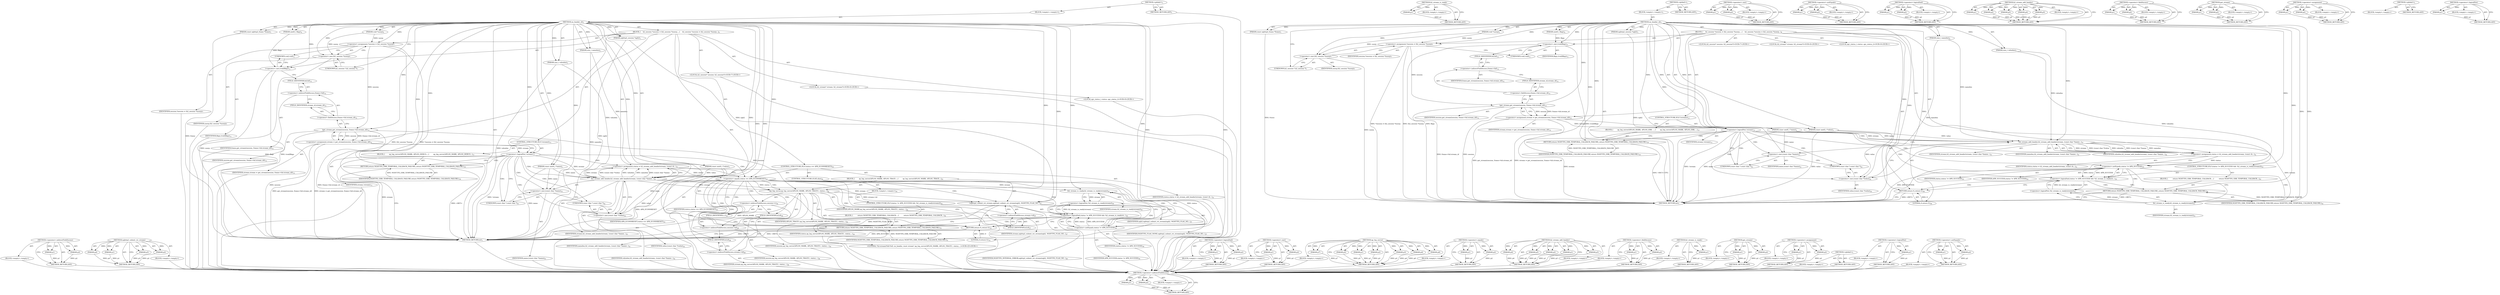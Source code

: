digraph "&lt;operator&gt;.notEquals" {
vulnerable_124 [label=<(METHOD,&lt;operator&gt;.indirectFieldAccess)>];
vulnerable_125 [label=<(PARAM,p1)>];
vulnerable_126 [label=<(PARAM,p2)>];
vulnerable_127 [label=<(BLOCK,&lt;empty&gt;,&lt;empty&gt;)>];
vulnerable_128 [label=<(METHOD_RETURN,ANY)>];
vulnerable_151 [label=<(METHOD,h2_stream_is_ready)>];
vulnerable_152 [label=<(PARAM,p1)>];
vulnerable_153 [label=<(BLOCK,&lt;empty&gt;,&lt;empty&gt;)>];
vulnerable_154 [label=<(METHOD_RETURN,ANY)>];
vulnerable_6 [label=<(METHOD,&lt;global&gt;)<SUB>1</SUB>>];
vulnerable_7 [label=<(BLOCK,&lt;empty&gt;,&lt;empty&gt;)<SUB>1</SUB>>];
vulnerable_8 [label=<(METHOD,on_header_cb)<SUB>1</SUB>>];
vulnerable_9 [label=<(PARAM,nghttp2_session *ngh2)<SUB>1</SUB>>];
vulnerable_10 [label=<(PARAM,const nghttp2_frame *frame)<SUB>1</SUB>>];
vulnerable_11 [label=<(PARAM,const uint8_t *name)<SUB>2</SUB>>];
vulnerable_12 [label=<(PARAM,size_t namelen)<SUB>2</SUB>>];
vulnerable_13 [label=<(PARAM,const uint8_t *value)<SUB>3</SUB>>];
vulnerable_14 [label=<(PARAM,size_t valuelen)<SUB>3</SUB>>];
vulnerable_15 [label=<(PARAM,uint8_t flags)<SUB>4</SUB>>];
vulnerable_16 [label=<(PARAM,void *userp)<SUB>5</SUB>>];
vulnerable_17 [label=<(BLOCK,{
    h2_session *session = (h2_session *)userp...,{
    h2_session *session = (h2_session *)userp...)<SUB>6</SUB>>];
vulnerable_18 [label="<(LOCAL,h2_session* session: h2_session*)<SUB>7</SUB>>"];
vulnerable_19 [label=<(&lt;operator&gt;.assignment,*session = (h2_session *)userp)<SUB>7</SUB>>];
vulnerable_20 [label=<(IDENTIFIER,session,*session = (h2_session *)userp)<SUB>7</SUB>>];
vulnerable_21 [label=<(&lt;operator&gt;.cast,(h2_session *)userp)<SUB>7</SUB>>];
vulnerable_22 [label=<(UNKNOWN,h2_session *,h2_session *)<SUB>7</SUB>>];
vulnerable_23 [label=<(IDENTIFIER,userp,(h2_session *)userp)<SUB>7</SUB>>];
vulnerable_24 [label="<(LOCAL,h2_stream* stream: h2_stream*)<SUB>8</SUB>>"];
vulnerable_25 [label="<(LOCAL,apr_status_t status: apr_status_t)<SUB>9</SUB>>"];
vulnerable_26 [label=<(&lt;operator&gt;.cast,(void)flags)<SUB>11</SUB>>];
vulnerable_27 [label=<(UNKNOWN,void,void)<SUB>11</SUB>>];
vulnerable_28 [label=<(IDENTIFIER,flags,(void)flags)<SUB>11</SUB>>];
vulnerable_29 [label=<(&lt;operator&gt;.assignment,stream = get_stream(session, frame-&gt;hd.stream_id))<SUB>12</SUB>>];
vulnerable_30 [label=<(IDENTIFIER,stream,stream = get_stream(session, frame-&gt;hd.stream_id))<SUB>12</SUB>>];
vulnerable_31 [label=<(get_stream,get_stream(session, frame-&gt;hd.stream_id))<SUB>12</SUB>>];
vulnerable_32 [label=<(IDENTIFIER,session,get_stream(session, frame-&gt;hd.stream_id))<SUB>12</SUB>>];
vulnerable_33 [label=<(&lt;operator&gt;.fieldAccess,frame-&gt;hd.stream_id)<SUB>12</SUB>>];
vulnerable_34 [label=<(&lt;operator&gt;.indirectFieldAccess,frame-&gt;hd)<SUB>12</SUB>>];
vulnerable_35 [label=<(IDENTIFIER,frame,get_stream(session, frame-&gt;hd.stream_id))<SUB>12</SUB>>];
vulnerable_36 [label=<(FIELD_IDENTIFIER,hd,hd)<SUB>12</SUB>>];
vulnerable_37 [label=<(FIELD_IDENTIFIER,stream_id,stream_id)<SUB>12</SUB>>];
vulnerable_38 [label=<(CONTROL_STRUCTURE,IF,if (!stream))<SUB>13</SUB>>];
vulnerable_39 [label=<(&lt;operator&gt;.logicalNot,!stream)<SUB>13</SUB>>];
vulnerable_40 [label=<(IDENTIFIER,stream,!stream)<SUB>13</SUB>>];
vulnerable_41 [label=<(BLOCK,{
        ap_log_cerror(APLOG_MARK, APLOG_ERR, ...,{
        ap_log_cerror(APLOG_MARK, APLOG_ERR, ...)<SUB>13</SUB>>];
vulnerable_42 [label=<(RETURN,return NGHTTP2_ERR_TEMPORAL_CALLBACK_FAILURE;,return NGHTTP2_ERR_TEMPORAL_CALLBACK_FAILURE;)<SUB>18</SUB>>];
vulnerable_43 [label=<(IDENTIFIER,NGHTTP2_ERR_TEMPORAL_CALLBACK_FAILURE,return NGHTTP2_ERR_TEMPORAL_CALLBACK_FAILURE;)<SUB>18</SUB>>];
vulnerable_44 [label=<(&lt;operator&gt;.assignment,status = h2_stream_add_header(stream, (const ch...)<SUB>21</SUB>>];
vulnerable_45 [label=<(IDENTIFIER,status,status = h2_stream_add_header(stream, (const ch...)<SUB>21</SUB>>];
vulnerable_46 [label=<(h2_stream_add_header,h2_stream_add_header(stream, (const char *)name...)<SUB>21</SUB>>];
vulnerable_47 [label=<(IDENTIFIER,stream,h2_stream_add_header(stream, (const char *)name...)<SUB>21</SUB>>];
vulnerable_48 [label=<(&lt;operator&gt;.cast,(const char *)name)<SUB>21</SUB>>];
vulnerable_49 [label=<(UNKNOWN,const char *,const char *)<SUB>21</SUB>>];
vulnerable_50 [label=<(IDENTIFIER,name,(const char *)name)<SUB>21</SUB>>];
vulnerable_51 [label=<(IDENTIFIER,namelen,h2_stream_add_header(stream, (const char *)name...)<SUB>21</SUB>>];
vulnerable_52 [label=<(&lt;operator&gt;.cast,(const char *)value)<SUB>22</SUB>>];
vulnerable_53 [label=<(UNKNOWN,const char *,const char *)<SUB>22</SUB>>];
vulnerable_54 [label=<(IDENTIFIER,value,(const char *)value)<SUB>22</SUB>>];
vulnerable_55 [label=<(IDENTIFIER,valuelen,h2_stream_add_header(stream, (const char *)name...)<SUB>22</SUB>>];
vulnerable_56 [label=<(CONTROL_STRUCTURE,IF,if (status != APR_SUCCESS &amp;&amp; !h2_stream_is_ready(stream)))<SUB>23</SUB>>];
vulnerable_57 [label=<(&lt;operator&gt;.logicalAnd,status != APR_SUCCESS &amp;&amp; !h2_stream_is_ready(st...)<SUB>23</SUB>>];
vulnerable_58 [label=<(&lt;operator&gt;.notEquals,status != APR_SUCCESS)<SUB>23</SUB>>];
vulnerable_59 [label=<(IDENTIFIER,status,status != APR_SUCCESS)<SUB>23</SUB>>];
vulnerable_60 [label=<(IDENTIFIER,APR_SUCCESS,status != APR_SUCCESS)<SUB>23</SUB>>];
vulnerable_61 [label=<(&lt;operator&gt;.logicalNot,!h2_stream_is_ready(stream))<SUB>23</SUB>>];
vulnerable_62 [label=<(h2_stream_is_ready,h2_stream_is_ready(stream))<SUB>23</SUB>>];
vulnerable_63 [label=<(IDENTIFIER,stream,h2_stream_is_ready(stream))<SUB>23</SUB>>];
vulnerable_64 [label=<(BLOCK,{
         return NGHTTP2_ERR_TEMPORAL_CALLBACK...,{
         return NGHTTP2_ERR_TEMPORAL_CALLBACK...)<SUB>23</SUB>>];
vulnerable_65 [label=<(RETURN,return NGHTTP2_ERR_TEMPORAL_CALLBACK_FAILURE;,return NGHTTP2_ERR_TEMPORAL_CALLBACK_FAILURE;)<SUB>24</SUB>>];
vulnerable_66 [label=<(IDENTIFIER,NGHTTP2_ERR_TEMPORAL_CALLBACK_FAILURE,return NGHTTP2_ERR_TEMPORAL_CALLBACK_FAILURE;)<SUB>24</SUB>>];
vulnerable_67 [label=<(RETURN,return 0;,return 0;)<SUB>26</SUB>>];
vulnerable_68 [label=<(LITERAL,0,return 0;)<SUB>26</SUB>>];
vulnerable_69 [label=<(METHOD_RETURN,int)<SUB>1</SUB>>];
vulnerable_71 [label=<(METHOD_RETURN,ANY)<SUB>1</SUB>>];
vulnerable_109 [label=<(METHOD,&lt;operator&gt;.cast)>];
vulnerable_110 [label=<(PARAM,p1)>];
vulnerable_111 [label=<(PARAM,p2)>];
vulnerable_112 [label=<(BLOCK,&lt;empty&gt;,&lt;empty&gt;)>];
vulnerable_113 [label=<(METHOD_RETURN,ANY)>];
vulnerable_146 [label=<(METHOD,&lt;operator&gt;.notEquals)>];
vulnerable_147 [label=<(PARAM,p1)>];
vulnerable_148 [label=<(PARAM,p2)>];
vulnerable_149 [label=<(BLOCK,&lt;empty&gt;,&lt;empty&gt;)>];
vulnerable_150 [label=<(METHOD_RETURN,ANY)>];
vulnerable_141 [label=<(METHOD,&lt;operator&gt;.logicalAnd)>];
vulnerable_142 [label=<(PARAM,p1)>];
vulnerable_143 [label=<(PARAM,p2)>];
vulnerable_144 [label=<(BLOCK,&lt;empty&gt;,&lt;empty&gt;)>];
vulnerable_145 [label=<(METHOD_RETURN,ANY)>];
vulnerable_133 [label=<(METHOD,h2_stream_add_header)>];
vulnerable_134 [label=<(PARAM,p1)>];
vulnerable_135 [label=<(PARAM,p2)>];
vulnerable_136 [label=<(PARAM,p3)>];
vulnerable_137 [label=<(PARAM,p4)>];
vulnerable_138 [label=<(PARAM,p5)>];
vulnerable_139 [label=<(BLOCK,&lt;empty&gt;,&lt;empty&gt;)>];
vulnerable_140 [label=<(METHOD_RETURN,ANY)>];
vulnerable_119 [label=<(METHOD,&lt;operator&gt;.fieldAccess)>];
vulnerable_120 [label=<(PARAM,p1)>];
vulnerable_121 [label=<(PARAM,p2)>];
vulnerable_122 [label=<(BLOCK,&lt;empty&gt;,&lt;empty&gt;)>];
vulnerable_123 [label=<(METHOD_RETURN,ANY)>];
vulnerable_114 [label=<(METHOD,get_stream)>];
vulnerable_115 [label=<(PARAM,p1)>];
vulnerable_116 [label=<(PARAM,p2)>];
vulnerable_117 [label=<(BLOCK,&lt;empty&gt;,&lt;empty&gt;)>];
vulnerable_118 [label=<(METHOD_RETURN,ANY)>];
vulnerable_104 [label=<(METHOD,&lt;operator&gt;.assignment)>];
vulnerable_105 [label=<(PARAM,p1)>];
vulnerable_106 [label=<(PARAM,p2)>];
vulnerable_107 [label=<(BLOCK,&lt;empty&gt;,&lt;empty&gt;)>];
vulnerable_108 [label=<(METHOD_RETURN,ANY)>];
vulnerable_98 [label=<(METHOD,&lt;global&gt;)<SUB>1</SUB>>];
vulnerable_99 [label=<(BLOCK,&lt;empty&gt;,&lt;empty&gt;)>];
vulnerable_100 [label=<(METHOD_RETURN,ANY)>];
vulnerable_129 [label=<(METHOD,&lt;operator&gt;.logicalNot)>];
vulnerable_130 [label=<(PARAM,p1)>];
vulnerable_131 [label=<(BLOCK,&lt;empty&gt;,&lt;empty&gt;)>];
vulnerable_132 [label=<(METHOD_RETURN,ANY)>];
fixed_154 [label=<(METHOD,&lt;operator&gt;.indirectFieldAccess)>];
fixed_155 [label=<(PARAM,p1)>];
fixed_156 [label=<(PARAM,p2)>];
fixed_157 [label=<(BLOCK,&lt;empty&gt;,&lt;empty&gt;)>];
fixed_158 [label=<(METHOD_RETURN,ANY)>];
fixed_186 [label=<(METHOD,nghttp2_submit_rst_stream)>];
fixed_187 [label=<(PARAM,p1)>];
fixed_188 [label=<(PARAM,p2)>];
fixed_189 [label=<(PARAM,p3)>];
fixed_190 [label=<(PARAM,p4)>];
fixed_191 [label=<(BLOCK,&lt;empty&gt;,&lt;empty&gt;)>];
fixed_192 [label=<(METHOD_RETURN,ANY)>];
fixed_6 [label=<(METHOD,&lt;global&gt;)<SUB>1</SUB>>];
fixed_7 [label=<(BLOCK,&lt;empty&gt;,&lt;empty&gt;)<SUB>1</SUB>>];
fixed_8 [label=<(METHOD,on_header_cb)<SUB>1</SUB>>];
fixed_9 [label=<(PARAM,nghttp2_session *ngh2)<SUB>1</SUB>>];
fixed_10 [label=<(PARAM,const nghttp2_frame *frame)<SUB>1</SUB>>];
fixed_11 [label=<(PARAM,const uint8_t *name)<SUB>2</SUB>>];
fixed_12 [label=<(PARAM,size_t namelen)<SUB>2</SUB>>];
fixed_13 [label=<(PARAM,const uint8_t *value)<SUB>3</SUB>>];
fixed_14 [label=<(PARAM,size_t valuelen)<SUB>3</SUB>>];
fixed_15 [label=<(PARAM,uint8_t flags)<SUB>4</SUB>>];
fixed_16 [label=<(PARAM,void *userp)<SUB>5</SUB>>];
fixed_17 [label=<(BLOCK,{
    h2_session *session = (h2_session *)userp...,{
    h2_session *session = (h2_session *)userp...)<SUB>6</SUB>>];
fixed_18 [label="<(LOCAL,h2_session* session: h2_session*)<SUB>7</SUB>>"];
fixed_19 [label=<(&lt;operator&gt;.assignment,*session = (h2_session *)userp)<SUB>7</SUB>>];
fixed_20 [label=<(IDENTIFIER,session,*session = (h2_session *)userp)<SUB>7</SUB>>];
fixed_21 [label=<(&lt;operator&gt;.cast,(h2_session *)userp)<SUB>7</SUB>>];
fixed_22 [label=<(UNKNOWN,h2_session *,h2_session *)<SUB>7</SUB>>];
fixed_23 [label=<(IDENTIFIER,userp,(h2_session *)userp)<SUB>7</SUB>>];
fixed_24 [label="<(LOCAL,h2_stream* stream: h2_stream*)<SUB>8</SUB>>"];
fixed_25 [label="<(LOCAL,apr_status_t status: apr_status_t)<SUB>9</SUB>>"];
fixed_26 [label=<(&lt;operator&gt;.cast,(void)flags)<SUB>11</SUB>>];
fixed_27 [label=<(UNKNOWN,void,void)<SUB>11</SUB>>];
fixed_28 [label=<(IDENTIFIER,flags,(void)flags)<SUB>11</SUB>>];
fixed_29 [label=<(&lt;operator&gt;.assignment,stream = get_stream(session, frame-&gt;hd.stream_id))<SUB>12</SUB>>];
fixed_30 [label=<(IDENTIFIER,stream,stream = get_stream(session, frame-&gt;hd.stream_id))<SUB>12</SUB>>];
fixed_31 [label=<(get_stream,get_stream(session, frame-&gt;hd.stream_id))<SUB>12</SUB>>];
fixed_32 [label=<(IDENTIFIER,session,get_stream(session, frame-&gt;hd.stream_id))<SUB>12</SUB>>];
fixed_33 [label=<(&lt;operator&gt;.fieldAccess,frame-&gt;hd.stream_id)<SUB>12</SUB>>];
fixed_34 [label=<(&lt;operator&gt;.indirectFieldAccess,frame-&gt;hd)<SUB>12</SUB>>];
fixed_35 [label=<(IDENTIFIER,frame,get_stream(session, frame-&gt;hd.stream_id))<SUB>12</SUB>>];
fixed_36 [label=<(FIELD_IDENTIFIER,hd,hd)<SUB>12</SUB>>];
fixed_37 [label=<(FIELD_IDENTIFIER,stream_id,stream_id)<SUB>12</SUB>>];
fixed_38 [label=<(CONTROL_STRUCTURE,IF,if (!stream))<SUB>13</SUB>>];
fixed_39 [label=<(&lt;operator&gt;.logicalNot,!stream)<SUB>13</SUB>>];
fixed_40 [label=<(IDENTIFIER,stream,!stream)<SUB>13</SUB>>];
fixed_41 [label=<(BLOCK,{
        ap_log_cerror(APLOG_MARK, APLOG_DEBUG...,{
        ap_log_cerror(APLOG_MARK, APLOG_DEBUG...)<SUB>13</SUB>>];
fixed_42 [label=<(RETURN,return NGHTTP2_ERR_TEMPORAL_CALLBACK_FAILURE;,return NGHTTP2_ERR_TEMPORAL_CALLBACK_FAILURE;)<SUB>18</SUB>>];
fixed_43 [label=<(IDENTIFIER,NGHTTP2_ERR_TEMPORAL_CALLBACK_FAILURE,return NGHTTP2_ERR_TEMPORAL_CALLBACK_FAILURE;)<SUB>18</SUB>>];
fixed_44 [label=<(&lt;operator&gt;.assignment,status = h2_stream_add_header(stream, (const ch...)<SUB>21</SUB>>];
fixed_45 [label=<(IDENTIFIER,status,status = h2_stream_add_header(stream, (const ch...)<SUB>21</SUB>>];
fixed_46 [label=<(h2_stream_add_header,h2_stream_add_header(stream, (const char *)name...)<SUB>21</SUB>>];
fixed_47 [label=<(IDENTIFIER,stream,h2_stream_add_header(stream, (const char *)name...)<SUB>21</SUB>>];
fixed_48 [label=<(&lt;operator&gt;.cast,(const char *)name)<SUB>21</SUB>>];
fixed_49 [label=<(UNKNOWN,const char *,const char *)<SUB>21</SUB>>];
fixed_50 [label=<(IDENTIFIER,name,(const char *)name)<SUB>21</SUB>>];
fixed_51 [label=<(IDENTIFIER,namelen,h2_stream_add_header(stream, (const char *)name...)<SUB>21</SUB>>];
fixed_52 [label=<(&lt;operator&gt;.cast,(const char *)value)<SUB>22</SUB>>];
fixed_53 [label=<(UNKNOWN,const char *,const char *)<SUB>22</SUB>>];
fixed_54 [label=<(IDENTIFIER,value,(const char *)value)<SUB>22</SUB>>];
fixed_55 [label=<(IDENTIFIER,valuelen,h2_stream_add_header(stream, (const char *)name...)<SUB>22</SUB>>];
fixed_56 [label=<(CONTROL_STRUCTURE,IF,if (status == APR_ECONNRESET))<SUB>23</SUB>>];
fixed_57 [label=<(&lt;operator&gt;.equals,status == APR_ECONNRESET)<SUB>23</SUB>>];
fixed_58 [label=<(IDENTIFIER,status,status == APR_ECONNRESET)<SUB>23</SUB>>];
fixed_59 [label=<(IDENTIFIER,APR_ECONNRESET,status == APR_ECONNRESET)<SUB>23</SUB>>];
fixed_60 [label=<(BLOCK,{
        ap_log_cerror(APLOG_MARK, APLOG_TRACE...,{
        ap_log_cerror(APLOG_MARK, APLOG_TRACE...)<SUB>23</SUB>>];
fixed_61 [label=<(ap_log_cerror,ap_log_cerror(APLOG_MARK, APLOG_TRACE1, status,...)<SUB>24</SUB>>];
fixed_62 [label=<(IDENTIFIER,APLOG_MARK,ap_log_cerror(APLOG_MARK, APLOG_TRACE1, status,...)<SUB>24</SUB>>];
fixed_63 [label=<(IDENTIFIER,APLOG_TRACE1,ap_log_cerror(APLOG_MARK, APLOG_TRACE1, status,...)<SUB>24</SUB>>];
fixed_64 [label=<(IDENTIFIER,status,ap_log_cerror(APLOG_MARK, APLOG_TRACE1, status,...)<SUB>24</SUB>>];
fixed_65 [label=<(&lt;operator&gt;.indirectFieldAccess,session-&gt;c)<SUB>24</SUB>>];
fixed_66 [label=<(IDENTIFIER,session,ap_log_cerror(APLOG_MARK, APLOG_TRACE1, status,...)<SUB>24</SUB>>];
fixed_67 [label=<(FIELD_IDENTIFIER,c,c)<SUB>24</SUB>>];
fixed_68 [label="<(LITERAL,&quot;h2-stream(%ld-%d): on_header, reset stream&quot;,ap_log_cerror(APLOG_MARK, APLOG_TRACE1, status,...)<SUB>25</SUB>>"];
fixed_69 [label=<(&lt;operator&gt;.indirectFieldAccess,session-&gt;id)<SUB>26</SUB>>];
fixed_70 [label=<(IDENTIFIER,session,ap_log_cerror(APLOG_MARK, APLOG_TRACE1, status,...)<SUB>26</SUB>>];
fixed_71 [label=<(FIELD_IDENTIFIER,id,id)<SUB>26</SUB>>];
fixed_72 [label=<(&lt;operator&gt;.indirectFieldAccess,stream-&gt;id)<SUB>26</SUB>>];
fixed_73 [label=<(IDENTIFIER,stream,ap_log_cerror(APLOG_MARK, APLOG_TRACE1, status,...)<SUB>26</SUB>>];
fixed_74 [label=<(FIELD_IDENTIFIER,id,id)<SUB>26</SUB>>];
fixed_75 [label=<(nghttp2_submit_rst_stream,nghttp2_submit_rst_stream(ngh2, NGHTTP2_FLAG_NO...)<SUB>27</SUB>>];
fixed_76 [label=<(IDENTIFIER,ngh2,nghttp2_submit_rst_stream(ngh2, NGHTTP2_FLAG_NO...)<SUB>27</SUB>>];
fixed_77 [label=<(IDENTIFIER,NGHTTP2_FLAG_NONE,nghttp2_submit_rst_stream(ngh2, NGHTTP2_FLAG_NO...)<SUB>27</SUB>>];
fixed_78 [label=<(&lt;operator&gt;.indirectFieldAccess,stream-&gt;id)<SUB>27</SUB>>];
fixed_79 [label=<(IDENTIFIER,stream,nghttp2_submit_rst_stream(ngh2, NGHTTP2_FLAG_NO...)<SUB>27</SUB>>];
fixed_80 [label=<(FIELD_IDENTIFIER,id,id)<SUB>27</SUB>>];
fixed_81 [label=<(IDENTIFIER,NGHTTP2_INTERNAL_ERROR,nghttp2_submit_rst_stream(ngh2, NGHTTP2_FLAG_NO...)<SUB>28</SUB>>];
fixed_82 [label=<(CONTROL_STRUCTURE,ELSE,else)<SUB>30</SUB>>];
fixed_83 [label=<(BLOCK,&lt;empty&gt;,&lt;empty&gt;)<SUB>30</SUB>>];
fixed_84 [label=<(CONTROL_STRUCTURE,IF,if (status != APR_SUCCESS &amp;&amp; !h2_stream_is_ready(stream)))<SUB>30</SUB>>];
fixed_85 [label=<(&lt;operator&gt;.logicalAnd,status != APR_SUCCESS &amp;&amp; !h2_stream_is_ready(st...)<SUB>30</SUB>>];
fixed_86 [label=<(&lt;operator&gt;.notEquals,status != APR_SUCCESS)<SUB>30</SUB>>];
fixed_87 [label=<(IDENTIFIER,status,status != APR_SUCCESS)<SUB>30</SUB>>];
fixed_88 [label=<(IDENTIFIER,APR_SUCCESS,status != APR_SUCCESS)<SUB>30</SUB>>];
fixed_89 [label=<(&lt;operator&gt;.logicalNot,!h2_stream_is_ready(stream))<SUB>30</SUB>>];
fixed_90 [label=<(h2_stream_is_ready,h2_stream_is_ready(stream))<SUB>30</SUB>>];
fixed_91 [label=<(IDENTIFIER,stream,h2_stream_is_ready(stream))<SUB>30</SUB>>];
fixed_92 [label=<(BLOCK,{
         return NGHTTP2_ERR_TEMPORAL_CALLBACK...,{
         return NGHTTP2_ERR_TEMPORAL_CALLBACK...)<SUB>30</SUB>>];
fixed_93 [label=<(RETURN,return NGHTTP2_ERR_TEMPORAL_CALLBACK_FAILURE;,return NGHTTP2_ERR_TEMPORAL_CALLBACK_FAILURE;)<SUB>31</SUB>>];
fixed_94 [label=<(IDENTIFIER,NGHTTP2_ERR_TEMPORAL_CALLBACK_FAILURE,return NGHTTP2_ERR_TEMPORAL_CALLBACK_FAILURE;)<SUB>31</SUB>>];
fixed_95 [label=<(RETURN,return 0;,return 0;)<SUB>33</SUB>>];
fixed_96 [label=<(LITERAL,0,return 0;)<SUB>33</SUB>>];
fixed_97 [label=<(METHOD_RETURN,int)<SUB>1</SUB>>];
fixed_99 [label=<(METHOD_RETURN,ANY)<SUB>1</SUB>>];
fixed_193 [label=<(METHOD,&lt;operator&gt;.logicalAnd)>];
fixed_194 [label=<(PARAM,p1)>];
fixed_195 [label=<(PARAM,p2)>];
fixed_196 [label=<(BLOCK,&lt;empty&gt;,&lt;empty&gt;)>];
fixed_197 [label=<(METHOD_RETURN,ANY)>];
fixed_139 [label=<(METHOD,&lt;operator&gt;.cast)>];
fixed_140 [label=<(PARAM,p1)>];
fixed_141 [label=<(PARAM,p2)>];
fixed_142 [label=<(BLOCK,&lt;empty&gt;,&lt;empty&gt;)>];
fixed_143 [label=<(METHOD_RETURN,ANY)>];
fixed_176 [label=<(METHOD,ap_log_cerror)>];
fixed_177 [label=<(PARAM,p1)>];
fixed_178 [label=<(PARAM,p2)>];
fixed_179 [label=<(PARAM,p3)>];
fixed_180 [label=<(PARAM,p4)>];
fixed_181 [label=<(PARAM,p5)>];
fixed_182 [label=<(PARAM,p6)>];
fixed_183 [label=<(PARAM,p7)>];
fixed_184 [label=<(BLOCK,&lt;empty&gt;,&lt;empty&gt;)>];
fixed_185 [label=<(METHOD_RETURN,ANY)>];
fixed_171 [label=<(METHOD,&lt;operator&gt;.equals)>];
fixed_172 [label=<(PARAM,p1)>];
fixed_173 [label=<(PARAM,p2)>];
fixed_174 [label=<(BLOCK,&lt;empty&gt;,&lt;empty&gt;)>];
fixed_175 [label=<(METHOD_RETURN,ANY)>];
fixed_163 [label=<(METHOD,h2_stream_add_header)>];
fixed_164 [label=<(PARAM,p1)>];
fixed_165 [label=<(PARAM,p2)>];
fixed_166 [label=<(PARAM,p3)>];
fixed_167 [label=<(PARAM,p4)>];
fixed_168 [label=<(PARAM,p5)>];
fixed_169 [label=<(BLOCK,&lt;empty&gt;,&lt;empty&gt;)>];
fixed_170 [label=<(METHOD_RETURN,ANY)>];
fixed_149 [label=<(METHOD,&lt;operator&gt;.fieldAccess)>];
fixed_150 [label=<(PARAM,p1)>];
fixed_151 [label=<(PARAM,p2)>];
fixed_152 [label=<(BLOCK,&lt;empty&gt;,&lt;empty&gt;)>];
fixed_153 [label=<(METHOD_RETURN,ANY)>];
fixed_203 [label=<(METHOD,h2_stream_is_ready)>];
fixed_204 [label=<(PARAM,p1)>];
fixed_205 [label=<(BLOCK,&lt;empty&gt;,&lt;empty&gt;)>];
fixed_206 [label=<(METHOD_RETURN,ANY)>];
fixed_144 [label=<(METHOD,get_stream)>];
fixed_145 [label=<(PARAM,p1)>];
fixed_146 [label=<(PARAM,p2)>];
fixed_147 [label=<(BLOCK,&lt;empty&gt;,&lt;empty&gt;)>];
fixed_148 [label=<(METHOD_RETURN,ANY)>];
fixed_134 [label=<(METHOD,&lt;operator&gt;.assignment)>];
fixed_135 [label=<(PARAM,p1)>];
fixed_136 [label=<(PARAM,p2)>];
fixed_137 [label=<(BLOCK,&lt;empty&gt;,&lt;empty&gt;)>];
fixed_138 [label=<(METHOD_RETURN,ANY)>];
fixed_128 [label=<(METHOD,&lt;global&gt;)<SUB>1</SUB>>];
fixed_129 [label=<(BLOCK,&lt;empty&gt;,&lt;empty&gt;)>];
fixed_130 [label=<(METHOD_RETURN,ANY)>];
fixed_159 [label=<(METHOD,&lt;operator&gt;.logicalNot)>];
fixed_160 [label=<(PARAM,p1)>];
fixed_161 [label=<(BLOCK,&lt;empty&gt;,&lt;empty&gt;)>];
fixed_162 [label=<(METHOD_RETURN,ANY)>];
fixed_198 [label=<(METHOD,&lt;operator&gt;.notEquals)>];
fixed_199 [label=<(PARAM,p1)>];
fixed_200 [label=<(PARAM,p2)>];
fixed_201 [label=<(BLOCK,&lt;empty&gt;,&lt;empty&gt;)>];
fixed_202 [label=<(METHOD_RETURN,ANY)>];
vulnerable_124 -> vulnerable_125  [key=0, label="AST: "];
vulnerable_124 -> vulnerable_125  [key=1, label="DDG: "];
vulnerable_124 -> vulnerable_127  [key=0, label="AST: "];
vulnerable_124 -> vulnerable_126  [key=0, label="AST: "];
vulnerable_124 -> vulnerable_126  [key=1, label="DDG: "];
vulnerable_124 -> vulnerable_128  [key=0, label="AST: "];
vulnerable_124 -> vulnerable_128  [key=1, label="CFG: "];
vulnerable_125 -> vulnerable_128  [key=0, label="DDG: p1"];
vulnerable_126 -> vulnerable_128  [key=0, label="DDG: p2"];
vulnerable_151 -> vulnerable_152  [key=0, label="AST: "];
vulnerable_151 -> vulnerable_152  [key=1, label="DDG: "];
vulnerable_151 -> vulnerable_153  [key=0, label="AST: "];
vulnerable_151 -> vulnerable_154  [key=0, label="AST: "];
vulnerable_151 -> vulnerable_154  [key=1, label="CFG: "];
vulnerable_152 -> vulnerable_154  [key=0, label="DDG: p1"];
vulnerable_6 -> vulnerable_7  [key=0, label="AST: "];
vulnerable_6 -> vulnerable_71  [key=0, label="AST: "];
vulnerable_6 -> vulnerable_71  [key=1, label="CFG: "];
vulnerable_7 -> vulnerable_8  [key=0, label="AST: "];
vulnerable_8 -> vulnerable_9  [key=0, label="AST: "];
vulnerable_8 -> vulnerable_9  [key=1, label="DDG: "];
vulnerable_8 -> vulnerable_10  [key=0, label="AST: "];
vulnerable_8 -> vulnerable_10  [key=1, label="DDG: "];
vulnerable_8 -> vulnerable_11  [key=0, label="AST: "];
vulnerable_8 -> vulnerable_11  [key=1, label="DDG: "];
vulnerable_8 -> vulnerable_12  [key=0, label="AST: "];
vulnerable_8 -> vulnerable_12  [key=1, label="DDG: "];
vulnerable_8 -> vulnerable_13  [key=0, label="AST: "];
vulnerable_8 -> vulnerable_13  [key=1, label="DDG: "];
vulnerable_8 -> vulnerable_14  [key=0, label="AST: "];
vulnerable_8 -> vulnerable_14  [key=1, label="DDG: "];
vulnerable_8 -> vulnerable_15  [key=0, label="AST: "];
vulnerable_8 -> vulnerable_15  [key=1, label="DDG: "];
vulnerable_8 -> vulnerable_16  [key=0, label="AST: "];
vulnerable_8 -> vulnerable_16  [key=1, label="DDG: "];
vulnerable_8 -> vulnerable_17  [key=0, label="AST: "];
vulnerable_8 -> vulnerable_69  [key=0, label="AST: "];
vulnerable_8 -> vulnerable_22  [key=0, label="CFG: "];
vulnerable_8 -> vulnerable_19  [key=0, label="DDG: "];
vulnerable_8 -> vulnerable_26  [key=0, label="DDG: "];
vulnerable_8 -> vulnerable_67  [key=0, label="DDG: "];
vulnerable_8 -> vulnerable_68  [key=0, label="DDG: "];
vulnerable_8 -> vulnerable_21  [key=0, label="DDG: "];
vulnerable_8 -> vulnerable_31  [key=0, label="DDG: "];
vulnerable_8 -> vulnerable_39  [key=0, label="DDG: "];
vulnerable_8 -> vulnerable_42  [key=0, label="DDG: "];
vulnerable_8 -> vulnerable_46  [key=0, label="DDG: "];
vulnerable_8 -> vulnerable_65  [key=0, label="DDG: "];
vulnerable_8 -> vulnerable_43  [key=0, label="DDG: "];
vulnerable_8 -> vulnerable_48  [key=0, label="DDG: "];
vulnerable_8 -> vulnerable_52  [key=0, label="DDG: "];
vulnerable_8 -> vulnerable_58  [key=0, label="DDG: "];
vulnerable_8 -> vulnerable_66  [key=0, label="DDG: "];
vulnerable_8 -> vulnerable_62  [key=0, label="DDG: "];
vulnerable_9 -> vulnerable_69  [key=0, label="DDG: ngh2"];
vulnerable_10 -> vulnerable_69  [key=0, label="DDG: frame"];
vulnerable_11 -> vulnerable_69  [key=0, label="DDG: name"];
vulnerable_11 -> vulnerable_46  [key=0, label="DDG: name"];
vulnerable_11 -> vulnerable_48  [key=0, label="DDG: name"];
vulnerable_12 -> vulnerable_69  [key=0, label="DDG: namelen"];
vulnerable_12 -> vulnerable_46  [key=0, label="DDG: namelen"];
vulnerable_13 -> vulnerable_69  [key=0, label="DDG: value"];
vulnerable_13 -> vulnerable_46  [key=0, label="DDG: value"];
vulnerable_13 -> vulnerable_52  [key=0, label="DDG: value"];
vulnerable_14 -> vulnerable_69  [key=0, label="DDG: valuelen"];
vulnerable_14 -> vulnerable_46  [key=0, label="DDG: valuelen"];
vulnerable_15 -> vulnerable_26  [key=0, label="DDG: flags"];
vulnerable_16 -> vulnerable_19  [key=0, label="DDG: userp"];
vulnerable_16 -> vulnerable_21  [key=0, label="DDG: userp"];
vulnerable_17 -> vulnerable_18  [key=0, label="AST: "];
vulnerable_17 -> vulnerable_19  [key=0, label="AST: "];
vulnerable_17 -> vulnerable_24  [key=0, label="AST: "];
vulnerable_17 -> vulnerable_25  [key=0, label="AST: "];
vulnerable_17 -> vulnerable_26  [key=0, label="AST: "];
vulnerable_17 -> vulnerable_29  [key=0, label="AST: "];
vulnerable_17 -> vulnerable_38  [key=0, label="AST: "];
vulnerable_17 -> vulnerable_44  [key=0, label="AST: "];
vulnerable_17 -> vulnerable_56  [key=0, label="AST: "];
vulnerable_17 -> vulnerable_67  [key=0, label="AST: "];
vulnerable_19 -> vulnerable_20  [key=0, label="AST: "];
vulnerable_19 -> vulnerable_21  [key=0, label="AST: "];
vulnerable_19 -> vulnerable_27  [key=0, label="CFG: "];
vulnerable_19 -> vulnerable_69  [key=0, label="DDG: (h2_session *)userp"];
vulnerable_19 -> vulnerable_69  [key=1, label="DDG: *session = (h2_session *)userp"];
vulnerable_19 -> vulnerable_31  [key=0, label="DDG: session"];
vulnerable_21 -> vulnerable_22  [key=0, label="AST: "];
vulnerable_21 -> vulnerable_23  [key=0, label="AST: "];
vulnerable_21 -> vulnerable_19  [key=0, label="CFG: "];
vulnerable_21 -> vulnerable_69  [key=0, label="DDG: userp"];
vulnerable_22 -> vulnerable_21  [key=0, label="CFG: "];
vulnerable_26 -> vulnerable_27  [key=0, label="AST: "];
vulnerable_26 -> vulnerable_28  [key=0, label="AST: "];
vulnerable_26 -> vulnerable_36  [key=0, label="CFG: "];
vulnerable_26 -> vulnerable_69  [key=0, label="DDG: flags"];
vulnerable_26 -> vulnerable_69  [key=1, label="DDG: (void)flags"];
vulnerable_27 -> vulnerable_26  [key=0, label="CFG: "];
vulnerable_29 -> vulnerable_30  [key=0, label="AST: "];
vulnerable_29 -> vulnerable_31  [key=0, label="AST: "];
vulnerable_29 -> vulnerable_39  [key=0, label="CFG: "];
vulnerable_29 -> vulnerable_39  [key=1, label="DDG: stream"];
vulnerable_29 -> vulnerable_69  [key=0, label="DDG: get_stream(session, frame-&gt;hd.stream_id)"];
vulnerable_29 -> vulnerable_69  [key=1, label="DDG: stream = get_stream(session, frame-&gt;hd.stream_id)"];
vulnerable_31 -> vulnerable_32  [key=0, label="AST: "];
vulnerable_31 -> vulnerable_33  [key=0, label="AST: "];
vulnerable_31 -> vulnerable_29  [key=0, label="CFG: "];
vulnerable_31 -> vulnerable_29  [key=1, label="DDG: session"];
vulnerable_31 -> vulnerable_29  [key=2, label="DDG: frame-&gt;hd.stream_id"];
vulnerable_31 -> vulnerable_69  [key=0, label="DDG: session"];
vulnerable_31 -> vulnerable_69  [key=1, label="DDG: frame-&gt;hd.stream_id"];
vulnerable_33 -> vulnerable_34  [key=0, label="AST: "];
vulnerable_33 -> vulnerable_37  [key=0, label="AST: "];
vulnerable_33 -> vulnerable_31  [key=0, label="CFG: "];
vulnerable_34 -> vulnerable_35  [key=0, label="AST: "];
vulnerable_34 -> vulnerable_36  [key=0, label="AST: "];
vulnerable_34 -> vulnerable_37  [key=0, label="CFG: "];
vulnerable_36 -> vulnerable_34  [key=0, label="CFG: "];
vulnerable_37 -> vulnerable_33  [key=0, label="CFG: "];
vulnerable_38 -> vulnerable_39  [key=0, label="AST: "];
vulnerable_38 -> vulnerable_41  [key=0, label="AST: "];
vulnerable_39 -> vulnerable_40  [key=0, label="AST: "];
vulnerable_39 -> vulnerable_42  [key=0, label="CFG: "];
vulnerable_39 -> vulnerable_42  [key=1, label="CDG: "];
vulnerable_39 -> vulnerable_49  [key=0, label="CFG: "];
vulnerable_39 -> vulnerable_49  [key=1, label="CDG: "];
vulnerable_39 -> vulnerable_69  [key=0, label="DDG: stream"];
vulnerable_39 -> vulnerable_69  [key=1, label="DDG: !stream"];
vulnerable_39 -> vulnerable_46  [key=0, label="DDG: stream"];
vulnerable_39 -> vulnerable_46  [key=1, label="CDG: "];
vulnerable_39 -> vulnerable_48  [key=0, label="CDG: "];
vulnerable_39 -> vulnerable_58  [key=0, label="CDG: "];
vulnerable_39 -> vulnerable_57  [key=0, label="CDG: "];
vulnerable_39 -> vulnerable_52  [key=0, label="CDG: "];
vulnerable_39 -> vulnerable_53  [key=0, label="CDG: "];
vulnerable_39 -> vulnerable_44  [key=0, label="CDG: "];
vulnerable_41 -> vulnerable_42  [key=0, label="AST: "];
vulnerable_42 -> vulnerable_43  [key=0, label="AST: "];
vulnerable_42 -> vulnerable_69  [key=0, label="CFG: "];
vulnerable_42 -> vulnerable_69  [key=1, label="DDG: &lt;RET&gt;"];
vulnerable_43 -> vulnerable_42  [key=0, label="DDG: NGHTTP2_ERR_TEMPORAL_CALLBACK_FAILURE"];
vulnerable_44 -> vulnerable_45  [key=0, label="AST: "];
vulnerable_44 -> vulnerable_46  [key=0, label="AST: "];
vulnerable_44 -> vulnerable_58  [key=0, label="CFG: "];
vulnerable_44 -> vulnerable_58  [key=1, label="DDG: status"];
vulnerable_46 -> vulnerable_47  [key=0, label="AST: "];
vulnerable_46 -> vulnerable_48  [key=0, label="AST: "];
vulnerable_46 -> vulnerable_51  [key=0, label="AST: "];
vulnerable_46 -> vulnerable_52  [key=0, label="AST: "];
vulnerable_46 -> vulnerable_55  [key=0, label="AST: "];
vulnerable_46 -> vulnerable_44  [key=0, label="CFG: "];
vulnerable_46 -> vulnerable_44  [key=1, label="DDG: stream"];
vulnerable_46 -> vulnerable_44  [key=2, label="DDG: (const char *)value"];
vulnerable_46 -> vulnerable_44  [key=3, label="DDG: valuelen"];
vulnerable_46 -> vulnerable_44  [key=4, label="DDG: (const char *)name"];
vulnerable_46 -> vulnerable_44  [key=5, label="DDG: namelen"];
vulnerable_46 -> vulnerable_62  [key=0, label="DDG: stream"];
vulnerable_48 -> vulnerable_49  [key=0, label="AST: "];
vulnerable_48 -> vulnerable_50  [key=0, label="AST: "];
vulnerable_48 -> vulnerable_53  [key=0, label="CFG: "];
vulnerable_49 -> vulnerable_48  [key=0, label="CFG: "];
vulnerable_52 -> vulnerable_53  [key=0, label="AST: "];
vulnerable_52 -> vulnerable_54  [key=0, label="AST: "];
vulnerable_52 -> vulnerable_46  [key=0, label="CFG: "];
vulnerable_53 -> vulnerable_52  [key=0, label="CFG: "];
vulnerable_56 -> vulnerable_57  [key=0, label="AST: "];
vulnerable_56 -> vulnerable_64  [key=0, label="AST: "];
vulnerable_57 -> vulnerable_58  [key=0, label="AST: "];
vulnerable_57 -> vulnerable_61  [key=0, label="AST: "];
vulnerable_57 -> vulnerable_65  [key=0, label="CFG: "];
vulnerable_57 -> vulnerable_65  [key=1, label="CDG: "];
vulnerable_57 -> vulnerable_67  [key=0, label="CFG: "];
vulnerable_57 -> vulnerable_67  [key=1, label="CDG: "];
vulnerable_58 -> vulnerable_59  [key=0, label="AST: "];
vulnerable_58 -> vulnerable_60  [key=0, label="AST: "];
vulnerable_58 -> vulnerable_57  [key=0, label="CFG: "];
vulnerable_58 -> vulnerable_57  [key=1, label="DDG: status"];
vulnerable_58 -> vulnerable_57  [key=2, label="DDG: APR_SUCCESS"];
vulnerable_58 -> vulnerable_62  [key=0, label="CFG: "];
vulnerable_58 -> vulnerable_62  [key=1, label="CDG: "];
vulnerable_58 -> vulnerable_69  [key=0, label="DDG: APR_SUCCESS"];
vulnerable_58 -> vulnerable_61  [key=0, label="CDG: "];
vulnerable_61 -> vulnerable_62  [key=0, label="AST: "];
vulnerable_61 -> vulnerable_57  [key=0, label="CFG: "];
vulnerable_61 -> vulnerable_57  [key=1, label="DDG: h2_stream_is_ready(stream)"];
vulnerable_62 -> vulnerable_63  [key=0, label="AST: "];
vulnerable_62 -> vulnerable_61  [key=0, label="CFG: "];
vulnerable_62 -> vulnerable_61  [key=1, label="DDG: stream"];
vulnerable_64 -> vulnerable_65  [key=0, label="AST: "];
vulnerable_65 -> vulnerable_66  [key=0, label="AST: "];
vulnerable_65 -> vulnerable_69  [key=0, label="CFG: "];
vulnerable_65 -> vulnerable_69  [key=1, label="DDG: &lt;RET&gt;"];
vulnerable_66 -> vulnerable_65  [key=0, label="DDG: NGHTTP2_ERR_TEMPORAL_CALLBACK_FAILURE"];
vulnerable_67 -> vulnerable_68  [key=0, label="AST: "];
vulnerable_67 -> vulnerable_69  [key=0, label="CFG: "];
vulnerable_67 -> vulnerable_69  [key=1, label="DDG: &lt;RET&gt;"];
vulnerable_68 -> vulnerable_67  [key=0, label="DDG: 0"];
vulnerable_109 -> vulnerable_110  [key=0, label="AST: "];
vulnerable_109 -> vulnerable_110  [key=1, label="DDG: "];
vulnerable_109 -> vulnerable_112  [key=0, label="AST: "];
vulnerable_109 -> vulnerable_111  [key=0, label="AST: "];
vulnerable_109 -> vulnerable_111  [key=1, label="DDG: "];
vulnerable_109 -> vulnerable_113  [key=0, label="AST: "];
vulnerable_109 -> vulnerable_113  [key=1, label="CFG: "];
vulnerable_110 -> vulnerable_113  [key=0, label="DDG: p1"];
vulnerable_111 -> vulnerable_113  [key=0, label="DDG: p2"];
vulnerable_146 -> vulnerable_147  [key=0, label="AST: "];
vulnerable_146 -> vulnerable_147  [key=1, label="DDG: "];
vulnerable_146 -> vulnerable_149  [key=0, label="AST: "];
vulnerable_146 -> vulnerable_148  [key=0, label="AST: "];
vulnerable_146 -> vulnerable_148  [key=1, label="DDG: "];
vulnerable_146 -> vulnerable_150  [key=0, label="AST: "];
vulnerable_146 -> vulnerable_150  [key=1, label="CFG: "];
vulnerable_147 -> vulnerable_150  [key=0, label="DDG: p1"];
vulnerable_148 -> vulnerable_150  [key=0, label="DDG: p2"];
vulnerable_141 -> vulnerable_142  [key=0, label="AST: "];
vulnerable_141 -> vulnerable_142  [key=1, label="DDG: "];
vulnerable_141 -> vulnerable_144  [key=0, label="AST: "];
vulnerable_141 -> vulnerable_143  [key=0, label="AST: "];
vulnerable_141 -> vulnerable_143  [key=1, label="DDG: "];
vulnerable_141 -> vulnerable_145  [key=0, label="AST: "];
vulnerable_141 -> vulnerable_145  [key=1, label="CFG: "];
vulnerable_142 -> vulnerable_145  [key=0, label="DDG: p1"];
vulnerable_143 -> vulnerable_145  [key=0, label="DDG: p2"];
vulnerable_133 -> vulnerable_134  [key=0, label="AST: "];
vulnerable_133 -> vulnerable_134  [key=1, label="DDG: "];
vulnerable_133 -> vulnerable_139  [key=0, label="AST: "];
vulnerable_133 -> vulnerable_135  [key=0, label="AST: "];
vulnerable_133 -> vulnerable_135  [key=1, label="DDG: "];
vulnerable_133 -> vulnerable_140  [key=0, label="AST: "];
vulnerable_133 -> vulnerable_140  [key=1, label="CFG: "];
vulnerable_133 -> vulnerable_136  [key=0, label="AST: "];
vulnerable_133 -> vulnerable_136  [key=1, label="DDG: "];
vulnerable_133 -> vulnerable_137  [key=0, label="AST: "];
vulnerable_133 -> vulnerable_137  [key=1, label="DDG: "];
vulnerable_133 -> vulnerable_138  [key=0, label="AST: "];
vulnerable_133 -> vulnerable_138  [key=1, label="DDG: "];
vulnerable_134 -> vulnerable_140  [key=0, label="DDG: p1"];
vulnerable_135 -> vulnerable_140  [key=0, label="DDG: p2"];
vulnerable_136 -> vulnerable_140  [key=0, label="DDG: p3"];
vulnerable_137 -> vulnerable_140  [key=0, label="DDG: p4"];
vulnerable_138 -> vulnerable_140  [key=0, label="DDG: p5"];
vulnerable_119 -> vulnerable_120  [key=0, label="AST: "];
vulnerable_119 -> vulnerable_120  [key=1, label="DDG: "];
vulnerable_119 -> vulnerable_122  [key=0, label="AST: "];
vulnerable_119 -> vulnerable_121  [key=0, label="AST: "];
vulnerable_119 -> vulnerable_121  [key=1, label="DDG: "];
vulnerable_119 -> vulnerable_123  [key=0, label="AST: "];
vulnerable_119 -> vulnerable_123  [key=1, label="CFG: "];
vulnerable_120 -> vulnerable_123  [key=0, label="DDG: p1"];
vulnerable_121 -> vulnerable_123  [key=0, label="DDG: p2"];
vulnerable_114 -> vulnerable_115  [key=0, label="AST: "];
vulnerable_114 -> vulnerable_115  [key=1, label="DDG: "];
vulnerable_114 -> vulnerable_117  [key=0, label="AST: "];
vulnerable_114 -> vulnerable_116  [key=0, label="AST: "];
vulnerable_114 -> vulnerable_116  [key=1, label="DDG: "];
vulnerable_114 -> vulnerable_118  [key=0, label="AST: "];
vulnerable_114 -> vulnerable_118  [key=1, label="CFG: "];
vulnerable_115 -> vulnerable_118  [key=0, label="DDG: p1"];
vulnerable_116 -> vulnerable_118  [key=0, label="DDG: p2"];
vulnerable_104 -> vulnerable_105  [key=0, label="AST: "];
vulnerable_104 -> vulnerable_105  [key=1, label="DDG: "];
vulnerable_104 -> vulnerable_107  [key=0, label="AST: "];
vulnerable_104 -> vulnerable_106  [key=0, label="AST: "];
vulnerable_104 -> vulnerable_106  [key=1, label="DDG: "];
vulnerable_104 -> vulnerable_108  [key=0, label="AST: "];
vulnerable_104 -> vulnerable_108  [key=1, label="CFG: "];
vulnerable_105 -> vulnerable_108  [key=0, label="DDG: p1"];
vulnerable_106 -> vulnerable_108  [key=0, label="DDG: p2"];
vulnerable_98 -> vulnerable_99  [key=0, label="AST: "];
vulnerable_98 -> vulnerable_100  [key=0, label="AST: "];
vulnerable_98 -> vulnerable_100  [key=1, label="CFG: "];
vulnerable_129 -> vulnerable_130  [key=0, label="AST: "];
vulnerable_129 -> vulnerable_130  [key=1, label="DDG: "];
vulnerable_129 -> vulnerable_131  [key=0, label="AST: "];
vulnerable_129 -> vulnerable_132  [key=0, label="AST: "];
vulnerable_129 -> vulnerable_132  [key=1, label="CFG: "];
vulnerable_130 -> vulnerable_132  [key=0, label="DDG: p1"];
fixed_154 -> fixed_155  [key=0, label="AST: "];
fixed_154 -> fixed_155  [key=1, label="DDG: "];
fixed_154 -> fixed_157  [key=0, label="AST: "];
fixed_154 -> fixed_156  [key=0, label="AST: "];
fixed_154 -> fixed_156  [key=1, label="DDG: "];
fixed_154 -> fixed_158  [key=0, label="AST: "];
fixed_154 -> fixed_158  [key=1, label="CFG: "];
fixed_155 -> fixed_158  [key=0, label="DDG: p1"];
fixed_156 -> fixed_158  [key=0, label="DDG: p2"];
fixed_157 -> vulnerable_124  [key=0];
fixed_158 -> vulnerable_124  [key=0];
fixed_186 -> fixed_187  [key=0, label="AST: "];
fixed_186 -> fixed_187  [key=1, label="DDG: "];
fixed_186 -> fixed_191  [key=0, label="AST: "];
fixed_186 -> fixed_188  [key=0, label="AST: "];
fixed_186 -> fixed_188  [key=1, label="DDG: "];
fixed_186 -> fixed_192  [key=0, label="AST: "];
fixed_186 -> fixed_192  [key=1, label="CFG: "];
fixed_186 -> fixed_189  [key=0, label="AST: "];
fixed_186 -> fixed_189  [key=1, label="DDG: "];
fixed_186 -> fixed_190  [key=0, label="AST: "];
fixed_186 -> fixed_190  [key=1, label="DDG: "];
fixed_187 -> fixed_192  [key=0, label="DDG: p1"];
fixed_188 -> fixed_192  [key=0, label="DDG: p2"];
fixed_189 -> fixed_192  [key=0, label="DDG: p3"];
fixed_190 -> fixed_192  [key=0, label="DDG: p4"];
fixed_191 -> vulnerable_124  [key=0];
fixed_192 -> vulnerable_124  [key=0];
fixed_6 -> fixed_7  [key=0, label="AST: "];
fixed_6 -> fixed_99  [key=0, label="AST: "];
fixed_6 -> fixed_99  [key=1, label="CFG: "];
fixed_7 -> fixed_8  [key=0, label="AST: "];
fixed_8 -> fixed_9  [key=0, label="AST: "];
fixed_8 -> fixed_9  [key=1, label="DDG: "];
fixed_8 -> fixed_10  [key=0, label="AST: "];
fixed_8 -> fixed_10  [key=1, label="DDG: "];
fixed_8 -> fixed_11  [key=0, label="AST: "];
fixed_8 -> fixed_11  [key=1, label="DDG: "];
fixed_8 -> fixed_12  [key=0, label="AST: "];
fixed_8 -> fixed_12  [key=1, label="DDG: "];
fixed_8 -> fixed_13  [key=0, label="AST: "];
fixed_8 -> fixed_13  [key=1, label="DDG: "];
fixed_8 -> fixed_14  [key=0, label="AST: "];
fixed_8 -> fixed_14  [key=1, label="DDG: "];
fixed_8 -> fixed_15  [key=0, label="AST: "];
fixed_8 -> fixed_15  [key=1, label="DDG: "];
fixed_8 -> fixed_16  [key=0, label="AST: "];
fixed_8 -> fixed_16  [key=1, label="DDG: "];
fixed_8 -> fixed_17  [key=0, label="AST: "];
fixed_8 -> fixed_97  [key=0, label="AST: "];
fixed_8 -> fixed_22  [key=0, label="CFG: "];
fixed_8 -> fixed_19  [key=0, label="DDG: "];
fixed_8 -> fixed_26  [key=0, label="DDG: "];
fixed_8 -> fixed_95  [key=0, label="DDG: "];
fixed_8 -> fixed_96  [key=0, label="DDG: "];
fixed_8 -> fixed_21  [key=0, label="DDG: "];
fixed_8 -> fixed_31  [key=0, label="DDG: "];
fixed_8 -> fixed_39  [key=0, label="DDG: "];
fixed_8 -> fixed_42  [key=0, label="DDG: "];
fixed_8 -> fixed_46  [key=0, label="DDG: "];
fixed_8 -> fixed_57  [key=0, label="DDG: "];
fixed_8 -> fixed_43  [key=0, label="DDG: "];
fixed_8 -> fixed_48  [key=0, label="DDG: "];
fixed_8 -> fixed_52  [key=0, label="DDG: "];
fixed_8 -> fixed_61  [key=0, label="DDG: "];
fixed_8 -> fixed_75  [key=0, label="DDG: "];
fixed_8 -> fixed_93  [key=0, label="DDG: "];
fixed_8 -> fixed_86  [key=0, label="DDG: "];
fixed_8 -> fixed_94  [key=0, label="DDG: "];
fixed_8 -> fixed_90  [key=0, label="DDG: "];
fixed_9 -> fixed_97  [key=0, label="DDG: ngh2"];
fixed_9 -> fixed_75  [key=0, label="DDG: ngh2"];
fixed_10 -> fixed_97  [key=0, label="DDG: frame"];
fixed_11 -> fixed_97  [key=0, label="DDG: name"];
fixed_11 -> fixed_46  [key=0, label="DDG: name"];
fixed_11 -> fixed_48  [key=0, label="DDG: name"];
fixed_12 -> fixed_97  [key=0, label="DDG: namelen"];
fixed_12 -> fixed_46  [key=0, label="DDG: namelen"];
fixed_13 -> fixed_97  [key=0, label="DDG: value"];
fixed_13 -> fixed_46  [key=0, label="DDG: value"];
fixed_13 -> fixed_52  [key=0, label="DDG: value"];
fixed_14 -> fixed_97  [key=0, label="DDG: valuelen"];
fixed_14 -> fixed_46  [key=0, label="DDG: valuelen"];
fixed_15 -> fixed_26  [key=0, label="DDG: flags"];
fixed_16 -> fixed_19  [key=0, label="DDG: userp"];
fixed_16 -> fixed_21  [key=0, label="DDG: userp"];
fixed_17 -> fixed_18  [key=0, label="AST: "];
fixed_17 -> fixed_19  [key=0, label="AST: "];
fixed_17 -> fixed_24  [key=0, label="AST: "];
fixed_17 -> fixed_25  [key=0, label="AST: "];
fixed_17 -> fixed_26  [key=0, label="AST: "];
fixed_17 -> fixed_29  [key=0, label="AST: "];
fixed_17 -> fixed_38  [key=0, label="AST: "];
fixed_17 -> fixed_44  [key=0, label="AST: "];
fixed_17 -> fixed_56  [key=0, label="AST: "];
fixed_17 -> fixed_95  [key=0, label="AST: "];
fixed_18 -> vulnerable_124  [key=0];
fixed_19 -> fixed_20  [key=0, label="AST: "];
fixed_19 -> fixed_21  [key=0, label="AST: "];
fixed_19 -> fixed_27  [key=0, label="CFG: "];
fixed_19 -> fixed_97  [key=0, label="DDG: (h2_session *)userp"];
fixed_19 -> fixed_97  [key=1, label="DDG: *session = (h2_session *)userp"];
fixed_19 -> fixed_31  [key=0, label="DDG: session"];
fixed_20 -> vulnerable_124  [key=0];
fixed_21 -> fixed_22  [key=0, label="AST: "];
fixed_21 -> fixed_23  [key=0, label="AST: "];
fixed_21 -> fixed_19  [key=0, label="CFG: "];
fixed_21 -> fixed_97  [key=0, label="DDG: userp"];
fixed_22 -> fixed_21  [key=0, label="CFG: "];
fixed_23 -> vulnerable_124  [key=0];
fixed_24 -> vulnerable_124  [key=0];
fixed_25 -> vulnerable_124  [key=0];
fixed_26 -> fixed_27  [key=0, label="AST: "];
fixed_26 -> fixed_28  [key=0, label="AST: "];
fixed_26 -> fixed_36  [key=0, label="CFG: "];
fixed_26 -> fixed_97  [key=0, label="DDG: flags"];
fixed_26 -> fixed_97  [key=1, label="DDG: (void)flags"];
fixed_27 -> fixed_26  [key=0, label="CFG: "];
fixed_28 -> vulnerable_124  [key=0];
fixed_29 -> fixed_30  [key=0, label="AST: "];
fixed_29 -> fixed_31  [key=0, label="AST: "];
fixed_29 -> fixed_39  [key=0, label="CFG: "];
fixed_29 -> fixed_39  [key=1, label="DDG: stream"];
fixed_29 -> fixed_97  [key=0, label="DDG: get_stream(session, frame-&gt;hd.stream_id)"];
fixed_29 -> fixed_97  [key=1, label="DDG: stream = get_stream(session, frame-&gt;hd.stream_id)"];
fixed_30 -> vulnerable_124  [key=0];
fixed_31 -> fixed_32  [key=0, label="AST: "];
fixed_31 -> fixed_33  [key=0, label="AST: "];
fixed_31 -> fixed_29  [key=0, label="CFG: "];
fixed_31 -> fixed_29  [key=1, label="DDG: session"];
fixed_31 -> fixed_29  [key=2, label="DDG: frame-&gt;hd.stream_id"];
fixed_31 -> fixed_97  [key=0, label="DDG: session"];
fixed_31 -> fixed_97  [key=1, label="DDG: frame-&gt;hd.stream_id"];
fixed_31 -> fixed_61  [key=0, label="DDG: session"];
fixed_32 -> vulnerable_124  [key=0];
fixed_33 -> fixed_34  [key=0, label="AST: "];
fixed_33 -> fixed_37  [key=0, label="AST: "];
fixed_33 -> fixed_31  [key=0, label="CFG: "];
fixed_34 -> fixed_35  [key=0, label="AST: "];
fixed_34 -> fixed_36  [key=0, label="AST: "];
fixed_34 -> fixed_37  [key=0, label="CFG: "];
fixed_35 -> vulnerable_124  [key=0];
fixed_36 -> fixed_34  [key=0, label="CFG: "];
fixed_37 -> fixed_33  [key=0, label="CFG: "];
fixed_38 -> fixed_39  [key=0, label="AST: "];
fixed_38 -> fixed_41  [key=0, label="AST: "];
fixed_39 -> fixed_40  [key=0, label="AST: "];
fixed_39 -> fixed_42  [key=0, label="CFG: "];
fixed_39 -> fixed_42  [key=1, label="CDG: "];
fixed_39 -> fixed_49  [key=0, label="CFG: "];
fixed_39 -> fixed_49  [key=1, label="CDG: "];
fixed_39 -> fixed_97  [key=0, label="DDG: stream"];
fixed_39 -> fixed_97  [key=1, label="DDG: !stream"];
fixed_39 -> fixed_46  [key=0, label="DDG: stream"];
fixed_39 -> fixed_46  [key=1, label="CDG: "];
fixed_39 -> fixed_48  [key=0, label="CDG: "];
fixed_39 -> fixed_57  [key=0, label="CDG: "];
fixed_39 -> fixed_52  [key=0, label="CDG: "];
fixed_39 -> fixed_44  [key=0, label="CDG: "];
fixed_39 -> fixed_53  [key=0, label="CDG: "];
fixed_40 -> vulnerable_124  [key=0];
fixed_41 -> fixed_42  [key=0, label="AST: "];
fixed_42 -> fixed_43  [key=0, label="AST: "];
fixed_42 -> fixed_97  [key=0, label="CFG: "];
fixed_42 -> fixed_97  [key=1, label="DDG: &lt;RET&gt;"];
fixed_43 -> fixed_42  [key=0, label="DDG: NGHTTP2_ERR_TEMPORAL_CALLBACK_FAILURE"];
fixed_44 -> fixed_45  [key=0, label="AST: "];
fixed_44 -> fixed_46  [key=0, label="AST: "];
fixed_44 -> fixed_57  [key=0, label="CFG: "];
fixed_44 -> fixed_57  [key=1, label="DDG: status"];
fixed_45 -> vulnerable_124  [key=0];
fixed_46 -> fixed_47  [key=0, label="AST: "];
fixed_46 -> fixed_48  [key=0, label="AST: "];
fixed_46 -> fixed_51  [key=0, label="AST: "];
fixed_46 -> fixed_52  [key=0, label="AST: "];
fixed_46 -> fixed_55  [key=0, label="AST: "];
fixed_46 -> fixed_44  [key=0, label="CFG: "];
fixed_46 -> fixed_44  [key=1, label="DDG: stream"];
fixed_46 -> fixed_44  [key=2, label="DDG: (const char *)value"];
fixed_46 -> fixed_44  [key=3, label="DDG: valuelen"];
fixed_46 -> fixed_44  [key=4, label="DDG: (const char *)name"];
fixed_46 -> fixed_44  [key=5, label="DDG: namelen"];
fixed_46 -> fixed_61  [key=0, label="DDG: stream"];
fixed_46 -> fixed_75  [key=0, label="DDG: stream"];
fixed_46 -> fixed_90  [key=0, label="DDG: stream"];
fixed_47 -> vulnerable_124  [key=0];
fixed_48 -> fixed_49  [key=0, label="AST: "];
fixed_48 -> fixed_50  [key=0, label="AST: "];
fixed_48 -> fixed_53  [key=0, label="CFG: "];
fixed_49 -> fixed_48  [key=0, label="CFG: "];
fixed_50 -> vulnerable_124  [key=0];
fixed_51 -> vulnerable_124  [key=0];
fixed_52 -> fixed_53  [key=0, label="AST: "];
fixed_52 -> fixed_54  [key=0, label="AST: "];
fixed_52 -> fixed_46  [key=0, label="CFG: "];
fixed_53 -> fixed_52  [key=0, label="CFG: "];
fixed_54 -> vulnerable_124  [key=0];
fixed_55 -> vulnerable_124  [key=0];
fixed_56 -> fixed_57  [key=0, label="AST: "];
fixed_56 -> fixed_60  [key=0, label="AST: "];
fixed_56 -> fixed_82  [key=0, label="AST: "];
fixed_57 -> fixed_58  [key=0, label="AST: "];
fixed_57 -> fixed_59  [key=0, label="AST: "];
fixed_57 -> fixed_67  [key=0, label="CFG: "];
fixed_57 -> fixed_67  [key=1, label="CDG: "];
fixed_57 -> fixed_86  [key=0, label="CFG: "];
fixed_57 -> fixed_86  [key=1, label="DDG: status"];
fixed_57 -> fixed_86  [key=2, label="CDG: "];
fixed_57 -> fixed_97  [key=0, label="DDG: APR_ECONNRESET"];
fixed_57 -> fixed_61  [key=0, label="DDG: status"];
fixed_57 -> fixed_61  [key=1, label="CDG: "];
fixed_57 -> fixed_75  [key=0, label="CDG: "];
fixed_57 -> fixed_85  [key=0, label="CDG: "];
fixed_57 -> fixed_72  [key=0, label="CDG: "];
fixed_57 -> fixed_69  [key=0, label="CDG: "];
fixed_57 -> fixed_74  [key=0, label="CDG: "];
fixed_57 -> fixed_95  [key=0, label="CDG: "];
fixed_57 -> fixed_65  [key=0, label="CDG: "];
fixed_57 -> fixed_80  [key=0, label="CDG: "];
fixed_57 -> fixed_71  [key=0, label="CDG: "];
fixed_57 -> fixed_78  [key=0, label="CDG: "];
fixed_58 -> vulnerable_124  [key=0];
fixed_59 -> vulnerable_124  [key=0];
fixed_60 -> fixed_61  [key=0, label="AST: "];
fixed_60 -> fixed_75  [key=0, label="AST: "];
fixed_61 -> fixed_62  [key=0, label="AST: "];
fixed_61 -> fixed_63  [key=0, label="AST: "];
fixed_61 -> fixed_64  [key=0, label="AST: "];
fixed_61 -> fixed_65  [key=0, label="AST: "];
fixed_61 -> fixed_68  [key=0, label="AST: "];
fixed_61 -> fixed_69  [key=0, label="AST: "];
fixed_61 -> fixed_72  [key=0, label="AST: "];
fixed_61 -> fixed_80  [key=0, label="CFG: "];
fixed_61 -> fixed_97  [key=0, label="DDG: APLOG_MARK"];
fixed_61 -> fixed_75  [key=0, label="DDG: stream-&gt;id"];
fixed_62 -> vulnerable_124  [key=0];
fixed_63 -> vulnerable_124  [key=0];
fixed_64 -> vulnerable_124  [key=0];
fixed_65 -> fixed_66  [key=0, label="AST: "];
fixed_65 -> fixed_67  [key=0, label="AST: "];
fixed_65 -> fixed_71  [key=0, label="CFG: "];
fixed_66 -> vulnerable_124  [key=0];
fixed_67 -> fixed_65  [key=0, label="CFG: "];
fixed_68 -> vulnerable_124  [key=0];
fixed_69 -> fixed_70  [key=0, label="AST: "];
fixed_69 -> fixed_71  [key=0, label="AST: "];
fixed_69 -> fixed_74  [key=0, label="CFG: "];
fixed_70 -> vulnerable_124  [key=0];
fixed_71 -> fixed_69  [key=0, label="CFG: "];
fixed_72 -> fixed_73  [key=0, label="AST: "];
fixed_72 -> fixed_74  [key=0, label="AST: "];
fixed_72 -> fixed_61  [key=0, label="CFG: "];
fixed_73 -> vulnerable_124  [key=0];
fixed_74 -> fixed_72  [key=0, label="CFG: "];
fixed_75 -> fixed_76  [key=0, label="AST: "];
fixed_75 -> fixed_77  [key=0, label="AST: "];
fixed_75 -> fixed_78  [key=0, label="AST: "];
fixed_75 -> fixed_81  [key=0, label="AST: "];
fixed_75 -> fixed_95  [key=0, label="CFG: "];
fixed_75 -> fixed_97  [key=0, label="DDG: NGHTTP2_FLAG_NONE"];
fixed_76 -> vulnerable_124  [key=0];
fixed_77 -> vulnerable_124  [key=0];
fixed_78 -> fixed_79  [key=0, label="AST: "];
fixed_78 -> fixed_80  [key=0, label="AST: "];
fixed_78 -> fixed_75  [key=0, label="CFG: "];
fixed_79 -> vulnerable_124  [key=0];
fixed_80 -> fixed_78  [key=0, label="CFG: "];
fixed_81 -> vulnerable_124  [key=0];
fixed_82 -> fixed_83  [key=0, label="AST: "];
fixed_83 -> fixed_84  [key=0, label="AST: "];
fixed_84 -> fixed_85  [key=0, label="AST: "];
fixed_84 -> fixed_92  [key=0, label="AST: "];
fixed_85 -> fixed_86  [key=0, label="AST: "];
fixed_85 -> fixed_89  [key=0, label="AST: "];
fixed_85 -> fixed_93  [key=0, label="CFG: "];
fixed_85 -> fixed_93  [key=1, label="CDG: "];
fixed_85 -> fixed_95  [key=0, label="CFG: "];
fixed_85 -> fixed_95  [key=1, label="CDG: "];
fixed_86 -> fixed_87  [key=0, label="AST: "];
fixed_86 -> fixed_88  [key=0, label="AST: "];
fixed_86 -> fixed_85  [key=0, label="CFG: "];
fixed_86 -> fixed_85  [key=1, label="DDG: status"];
fixed_86 -> fixed_85  [key=2, label="DDG: APR_SUCCESS"];
fixed_86 -> fixed_90  [key=0, label="CFG: "];
fixed_86 -> fixed_90  [key=1, label="CDG: "];
fixed_86 -> fixed_97  [key=0, label="DDG: APR_SUCCESS"];
fixed_86 -> fixed_89  [key=0, label="CDG: "];
fixed_87 -> vulnerable_124  [key=0];
fixed_88 -> vulnerable_124  [key=0];
fixed_89 -> fixed_90  [key=0, label="AST: "];
fixed_89 -> fixed_85  [key=0, label="CFG: "];
fixed_89 -> fixed_85  [key=1, label="DDG: h2_stream_is_ready(stream)"];
fixed_90 -> fixed_91  [key=0, label="AST: "];
fixed_90 -> fixed_89  [key=0, label="CFG: "];
fixed_90 -> fixed_89  [key=1, label="DDG: stream"];
fixed_91 -> vulnerable_124  [key=0];
fixed_92 -> fixed_93  [key=0, label="AST: "];
fixed_93 -> fixed_94  [key=0, label="AST: "];
fixed_93 -> fixed_97  [key=0, label="CFG: "];
fixed_93 -> fixed_97  [key=1, label="DDG: &lt;RET&gt;"];
fixed_94 -> fixed_93  [key=0, label="DDG: NGHTTP2_ERR_TEMPORAL_CALLBACK_FAILURE"];
fixed_95 -> fixed_96  [key=0, label="AST: "];
fixed_95 -> fixed_97  [key=0, label="CFG: "];
fixed_95 -> fixed_97  [key=1, label="DDG: &lt;RET&gt;"];
fixed_96 -> fixed_95  [key=0, label="DDG: 0"];
fixed_97 -> vulnerable_124  [key=0];
fixed_99 -> vulnerable_124  [key=0];
fixed_193 -> fixed_194  [key=0, label="AST: "];
fixed_193 -> fixed_194  [key=1, label="DDG: "];
fixed_193 -> fixed_196  [key=0, label="AST: "];
fixed_193 -> fixed_195  [key=0, label="AST: "];
fixed_193 -> fixed_195  [key=1, label="DDG: "];
fixed_193 -> fixed_197  [key=0, label="AST: "];
fixed_193 -> fixed_197  [key=1, label="CFG: "];
fixed_194 -> fixed_197  [key=0, label="DDG: p1"];
fixed_195 -> fixed_197  [key=0, label="DDG: p2"];
fixed_196 -> vulnerable_124  [key=0];
fixed_197 -> vulnerable_124  [key=0];
fixed_139 -> fixed_140  [key=0, label="AST: "];
fixed_139 -> fixed_140  [key=1, label="DDG: "];
fixed_139 -> fixed_142  [key=0, label="AST: "];
fixed_139 -> fixed_141  [key=0, label="AST: "];
fixed_139 -> fixed_141  [key=1, label="DDG: "];
fixed_139 -> fixed_143  [key=0, label="AST: "];
fixed_139 -> fixed_143  [key=1, label="CFG: "];
fixed_140 -> fixed_143  [key=0, label="DDG: p1"];
fixed_141 -> fixed_143  [key=0, label="DDG: p2"];
fixed_142 -> vulnerable_124  [key=0];
fixed_143 -> vulnerable_124  [key=0];
fixed_176 -> fixed_177  [key=0, label="AST: "];
fixed_176 -> fixed_177  [key=1, label="DDG: "];
fixed_176 -> fixed_184  [key=0, label="AST: "];
fixed_176 -> fixed_178  [key=0, label="AST: "];
fixed_176 -> fixed_178  [key=1, label="DDG: "];
fixed_176 -> fixed_185  [key=0, label="AST: "];
fixed_176 -> fixed_185  [key=1, label="CFG: "];
fixed_176 -> fixed_179  [key=0, label="AST: "];
fixed_176 -> fixed_179  [key=1, label="DDG: "];
fixed_176 -> fixed_180  [key=0, label="AST: "];
fixed_176 -> fixed_180  [key=1, label="DDG: "];
fixed_176 -> fixed_181  [key=0, label="AST: "];
fixed_176 -> fixed_181  [key=1, label="DDG: "];
fixed_176 -> fixed_182  [key=0, label="AST: "];
fixed_176 -> fixed_182  [key=1, label="DDG: "];
fixed_176 -> fixed_183  [key=0, label="AST: "];
fixed_176 -> fixed_183  [key=1, label="DDG: "];
fixed_177 -> fixed_185  [key=0, label="DDG: p1"];
fixed_178 -> fixed_185  [key=0, label="DDG: p2"];
fixed_179 -> fixed_185  [key=0, label="DDG: p3"];
fixed_180 -> fixed_185  [key=0, label="DDG: p4"];
fixed_181 -> fixed_185  [key=0, label="DDG: p5"];
fixed_182 -> fixed_185  [key=0, label="DDG: p6"];
fixed_183 -> fixed_185  [key=0, label="DDG: p7"];
fixed_184 -> vulnerable_124  [key=0];
fixed_185 -> vulnerable_124  [key=0];
fixed_171 -> fixed_172  [key=0, label="AST: "];
fixed_171 -> fixed_172  [key=1, label="DDG: "];
fixed_171 -> fixed_174  [key=0, label="AST: "];
fixed_171 -> fixed_173  [key=0, label="AST: "];
fixed_171 -> fixed_173  [key=1, label="DDG: "];
fixed_171 -> fixed_175  [key=0, label="AST: "];
fixed_171 -> fixed_175  [key=1, label="CFG: "];
fixed_172 -> fixed_175  [key=0, label="DDG: p1"];
fixed_173 -> fixed_175  [key=0, label="DDG: p2"];
fixed_174 -> vulnerable_124  [key=0];
fixed_175 -> vulnerable_124  [key=0];
fixed_163 -> fixed_164  [key=0, label="AST: "];
fixed_163 -> fixed_164  [key=1, label="DDG: "];
fixed_163 -> fixed_169  [key=0, label="AST: "];
fixed_163 -> fixed_165  [key=0, label="AST: "];
fixed_163 -> fixed_165  [key=1, label="DDG: "];
fixed_163 -> fixed_170  [key=0, label="AST: "];
fixed_163 -> fixed_170  [key=1, label="CFG: "];
fixed_163 -> fixed_166  [key=0, label="AST: "];
fixed_163 -> fixed_166  [key=1, label="DDG: "];
fixed_163 -> fixed_167  [key=0, label="AST: "];
fixed_163 -> fixed_167  [key=1, label="DDG: "];
fixed_163 -> fixed_168  [key=0, label="AST: "];
fixed_163 -> fixed_168  [key=1, label="DDG: "];
fixed_164 -> fixed_170  [key=0, label="DDG: p1"];
fixed_165 -> fixed_170  [key=0, label="DDG: p2"];
fixed_166 -> fixed_170  [key=0, label="DDG: p3"];
fixed_167 -> fixed_170  [key=0, label="DDG: p4"];
fixed_168 -> fixed_170  [key=0, label="DDG: p5"];
fixed_169 -> vulnerable_124  [key=0];
fixed_170 -> vulnerable_124  [key=0];
fixed_149 -> fixed_150  [key=0, label="AST: "];
fixed_149 -> fixed_150  [key=1, label="DDG: "];
fixed_149 -> fixed_152  [key=0, label="AST: "];
fixed_149 -> fixed_151  [key=0, label="AST: "];
fixed_149 -> fixed_151  [key=1, label="DDG: "];
fixed_149 -> fixed_153  [key=0, label="AST: "];
fixed_149 -> fixed_153  [key=1, label="CFG: "];
fixed_150 -> fixed_153  [key=0, label="DDG: p1"];
fixed_151 -> fixed_153  [key=0, label="DDG: p2"];
fixed_152 -> vulnerable_124  [key=0];
fixed_153 -> vulnerable_124  [key=0];
fixed_203 -> fixed_204  [key=0, label="AST: "];
fixed_203 -> fixed_204  [key=1, label="DDG: "];
fixed_203 -> fixed_205  [key=0, label="AST: "];
fixed_203 -> fixed_206  [key=0, label="AST: "];
fixed_203 -> fixed_206  [key=1, label="CFG: "];
fixed_204 -> fixed_206  [key=0, label="DDG: p1"];
fixed_205 -> vulnerable_124  [key=0];
fixed_206 -> vulnerable_124  [key=0];
fixed_144 -> fixed_145  [key=0, label="AST: "];
fixed_144 -> fixed_145  [key=1, label="DDG: "];
fixed_144 -> fixed_147  [key=0, label="AST: "];
fixed_144 -> fixed_146  [key=0, label="AST: "];
fixed_144 -> fixed_146  [key=1, label="DDG: "];
fixed_144 -> fixed_148  [key=0, label="AST: "];
fixed_144 -> fixed_148  [key=1, label="CFG: "];
fixed_145 -> fixed_148  [key=0, label="DDG: p1"];
fixed_146 -> fixed_148  [key=0, label="DDG: p2"];
fixed_147 -> vulnerable_124  [key=0];
fixed_148 -> vulnerable_124  [key=0];
fixed_134 -> fixed_135  [key=0, label="AST: "];
fixed_134 -> fixed_135  [key=1, label="DDG: "];
fixed_134 -> fixed_137  [key=0, label="AST: "];
fixed_134 -> fixed_136  [key=0, label="AST: "];
fixed_134 -> fixed_136  [key=1, label="DDG: "];
fixed_134 -> fixed_138  [key=0, label="AST: "];
fixed_134 -> fixed_138  [key=1, label="CFG: "];
fixed_135 -> fixed_138  [key=0, label="DDG: p1"];
fixed_136 -> fixed_138  [key=0, label="DDG: p2"];
fixed_137 -> vulnerable_124  [key=0];
fixed_138 -> vulnerable_124  [key=0];
fixed_128 -> fixed_129  [key=0, label="AST: "];
fixed_128 -> fixed_130  [key=0, label="AST: "];
fixed_128 -> fixed_130  [key=1, label="CFG: "];
fixed_129 -> vulnerable_124  [key=0];
fixed_130 -> vulnerable_124  [key=0];
fixed_159 -> fixed_160  [key=0, label="AST: "];
fixed_159 -> fixed_160  [key=1, label="DDG: "];
fixed_159 -> fixed_161  [key=0, label="AST: "];
fixed_159 -> fixed_162  [key=0, label="AST: "];
fixed_159 -> fixed_162  [key=1, label="CFG: "];
fixed_160 -> fixed_162  [key=0, label="DDG: p1"];
fixed_161 -> vulnerable_124  [key=0];
fixed_162 -> vulnerable_124  [key=0];
fixed_198 -> fixed_199  [key=0, label="AST: "];
fixed_198 -> fixed_199  [key=1, label="DDG: "];
fixed_198 -> fixed_201  [key=0, label="AST: "];
fixed_198 -> fixed_200  [key=0, label="AST: "];
fixed_198 -> fixed_200  [key=1, label="DDG: "];
fixed_198 -> fixed_202  [key=0, label="AST: "];
fixed_198 -> fixed_202  [key=1, label="CFG: "];
fixed_199 -> fixed_202  [key=0, label="DDG: p1"];
fixed_200 -> fixed_202  [key=0, label="DDG: p2"];
fixed_201 -> vulnerable_124  [key=0];
fixed_202 -> vulnerable_124  [key=0];
}
